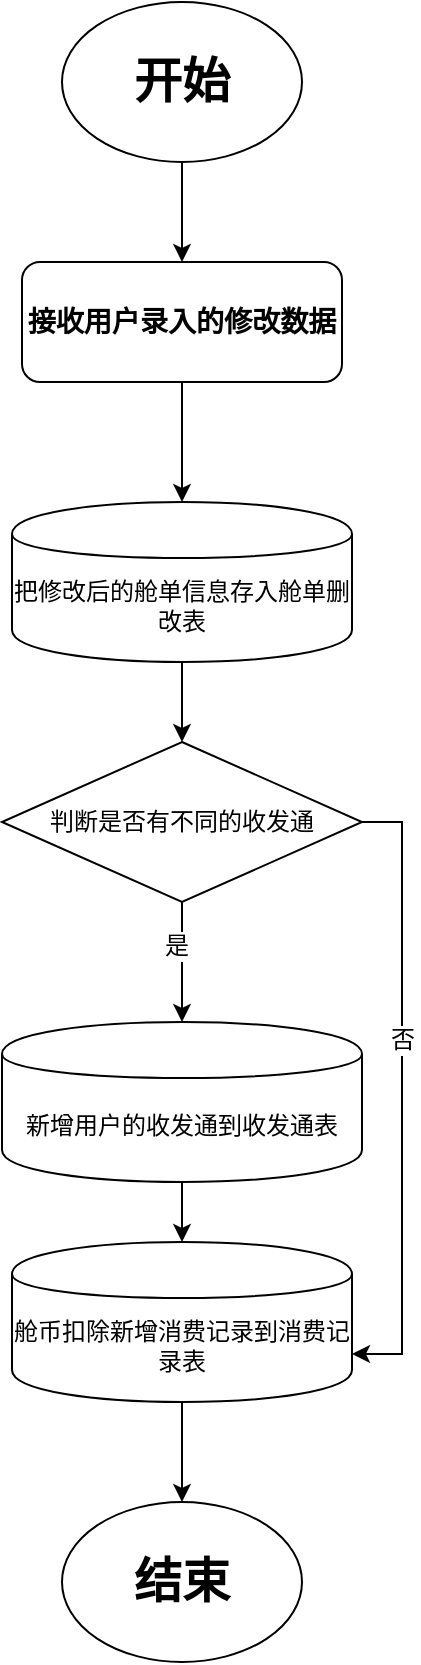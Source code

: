 <mxfile version="11.1.4" type="github"><diagram id="AKKnF4uO-QQ3Il076Su0" name="第 1 页"><mxGraphModel dx="1422" dy="764" grid="1" gridSize="10" guides="1" tooltips="1" connect="1" arrows="1" fold="1" page="1" pageScale="1" pageWidth="827" pageHeight="1169" math="0" shadow="0"><root><mxCell id="0"/><mxCell id="1" parent="0"/><mxCell id="Jk0nO2X1ZZOZTp4FG4tn-3" value="" style="edgeStyle=orthogonalEdgeStyle;rounded=0;orthogonalLoop=1;jettySize=auto;html=1;" edge="1" parent="1" source="Jk0nO2X1ZZOZTp4FG4tn-1" target="Jk0nO2X1ZZOZTp4FG4tn-2"><mxGeometry relative="1" as="geometry"/></mxCell><mxCell id="Jk0nO2X1ZZOZTp4FG4tn-1" value="&lt;h1&gt;开始&lt;/h1&gt;" style="ellipse;whiteSpace=wrap;html=1;" vertex="1" parent="1"><mxGeometry x="353" y="20" width="120" height="80" as="geometry"/></mxCell><mxCell id="Jk0nO2X1ZZOZTp4FG4tn-7" value="" style="edgeStyle=orthogonalEdgeStyle;rounded=0;orthogonalLoop=1;jettySize=auto;html=1;" edge="1" parent="1" source="Jk0nO2X1ZZOZTp4FG4tn-2" target="Jk0nO2X1ZZOZTp4FG4tn-4"><mxGeometry relative="1" as="geometry"/></mxCell><mxCell id="Jk0nO2X1ZZOZTp4FG4tn-2" value="&lt;h3&gt;接收用户录入的修改数据&lt;/h3&gt;" style="rounded=1;whiteSpace=wrap;html=1;" vertex="1" parent="1"><mxGeometry x="333" y="150" width="160" height="60" as="geometry"/></mxCell><mxCell id="Jk0nO2X1ZZOZTp4FG4tn-9" value="" style="edgeStyle=orthogonalEdgeStyle;rounded=0;orthogonalLoop=1;jettySize=auto;html=1;" edge="1" parent="1" source="Jk0nO2X1ZZOZTp4FG4tn-4"><mxGeometry relative="1" as="geometry"><mxPoint x="413" y="390" as="targetPoint"/></mxGeometry></mxCell><mxCell id="Jk0nO2X1ZZOZTp4FG4tn-4" value="把修改后的舱单信息存入舱单删改表" style="shape=cylinder;whiteSpace=wrap;html=1;boundedLbl=1;backgroundOutline=1;" vertex="1" parent="1"><mxGeometry x="328" y="270" width="170" height="80" as="geometry"/></mxCell><mxCell id="Jk0nO2X1ZZOZTp4FG4tn-31" value="" style="edgeStyle=orthogonalEdgeStyle;rounded=0;orthogonalLoop=1;jettySize=auto;html=1;" edge="1" parent="1" source="Jk0nO2X1ZZOZTp4FG4tn-11" target="Jk0nO2X1ZZOZTp4FG4tn-30"><mxGeometry relative="1" as="geometry"/></mxCell><mxCell id="Jk0nO2X1ZZOZTp4FG4tn-11" value="舱币扣除新增消费记录到消费记录表" style="shape=cylinder;whiteSpace=wrap;html=1;boundedLbl=1;backgroundOutline=1;" vertex="1" parent="1"><mxGeometry x="328" y="640" width="170" height="80" as="geometry"/></mxCell><mxCell id="Jk0nO2X1ZZOZTp4FG4tn-23" style="edgeStyle=orthogonalEdgeStyle;rounded=0;orthogonalLoop=1;jettySize=auto;html=1;exitX=1;exitY=0.5;exitDx=0;exitDy=0;entryX=1;entryY=0.7;entryDx=0;entryDy=0;" edge="1" parent="1" source="Jk0nO2X1ZZOZTp4FG4tn-12" target="Jk0nO2X1ZZOZTp4FG4tn-11"><mxGeometry relative="1" as="geometry"/></mxCell><mxCell id="Jk0nO2X1ZZOZTp4FG4tn-24" value="否" style="text;html=1;resizable=0;points=[];align=center;verticalAlign=middle;labelBackgroundColor=#ffffff;" vertex="1" connectable="0" parent="Jk0nO2X1ZZOZTp4FG4tn-23"><mxGeometry x="-0.172" relative="1" as="geometry"><mxPoint as="offset"/></mxGeometry></mxCell><mxCell id="Jk0nO2X1ZZOZTp4FG4tn-27" value="" style="edgeStyle=orthogonalEdgeStyle;rounded=0;orthogonalLoop=1;jettySize=auto;html=1;" edge="1" parent="1" source="Jk0nO2X1ZZOZTp4FG4tn-12" target="Jk0nO2X1ZZOZTp4FG4tn-25"><mxGeometry relative="1" as="geometry"><Array as="points"><mxPoint x="413" y="490"/><mxPoint x="413" y="490"/></Array></mxGeometry></mxCell><mxCell id="Jk0nO2X1ZZOZTp4FG4tn-28" value="是" style="text;html=1;resizable=0;points=[];align=center;verticalAlign=middle;labelBackgroundColor=#ffffff;" vertex="1" connectable="0" parent="Jk0nO2X1ZZOZTp4FG4tn-27"><mxGeometry x="-0.26" y="-3" relative="1" as="geometry"><mxPoint as="offset"/></mxGeometry></mxCell><mxCell id="Jk0nO2X1ZZOZTp4FG4tn-12" value="判断是否有不同的收发通" style="rhombus;whiteSpace=wrap;html=1;" vertex="1" parent="1"><mxGeometry x="323" y="390" width="180" height="80" as="geometry"/></mxCell><mxCell id="Jk0nO2X1ZZOZTp4FG4tn-29" value="" style="edgeStyle=orthogonalEdgeStyle;rounded=0;orthogonalLoop=1;jettySize=auto;html=1;" edge="1" parent="1" source="Jk0nO2X1ZZOZTp4FG4tn-25" target="Jk0nO2X1ZZOZTp4FG4tn-11"><mxGeometry relative="1" as="geometry"/></mxCell><mxCell id="Jk0nO2X1ZZOZTp4FG4tn-25" value="新增用户的收发通到收发通表" style="shape=cylinder;whiteSpace=wrap;html=1;boundedLbl=1;backgroundOutline=1;" vertex="1" parent="1"><mxGeometry x="323" y="530" width="180" height="80" as="geometry"/></mxCell><mxCell id="Jk0nO2X1ZZOZTp4FG4tn-30" value="&lt;h1&gt;结束&lt;/h1&gt;" style="ellipse;whiteSpace=wrap;html=1;" vertex="1" parent="1"><mxGeometry x="353" y="770" width="120" height="80" as="geometry"/></mxCell></root></mxGraphModel></diagram></mxfile>
